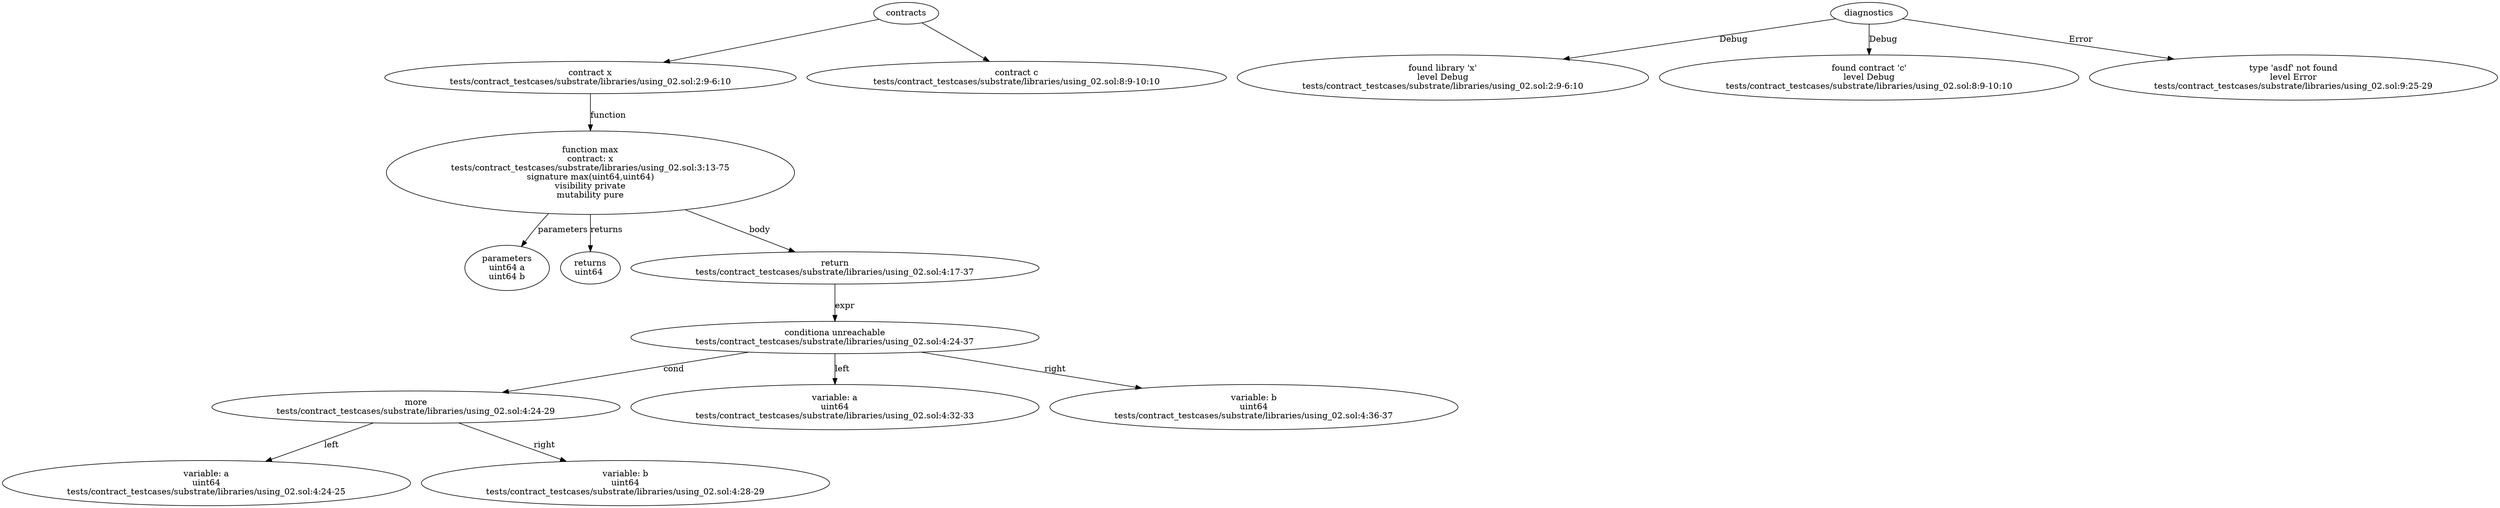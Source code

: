 strict digraph "tests/contract_testcases/substrate/libraries/using_02.sol" {
	contract [label="contract x\ntests/contract_testcases/substrate/libraries/using_02.sol:2:9-6:10"]
	max [label="function max\ncontract: x\ntests/contract_testcases/substrate/libraries/using_02.sol:3:13-75\nsignature max(uint64,uint64)\nvisibility private\nmutability pure"]
	parameters [label="parameters\nuint64 a\nuint64 b"]
	returns [label="returns\nuint64 "]
	return [label="return\ntests/contract_testcases/substrate/libraries/using_02.sol:4:17-37"]
	conditional [label="conditiona unreachable\ntests/contract_testcases/substrate/libraries/using_02.sol:4:24-37"]
	more [label="more\ntests/contract_testcases/substrate/libraries/using_02.sol:4:24-29"]
	variable [label="variable: a\nuint64\ntests/contract_testcases/substrate/libraries/using_02.sol:4:24-25"]
	variable_9 [label="variable: b\nuint64\ntests/contract_testcases/substrate/libraries/using_02.sol:4:28-29"]
	variable_10 [label="variable: a\nuint64\ntests/contract_testcases/substrate/libraries/using_02.sol:4:32-33"]
	variable_11 [label="variable: b\nuint64\ntests/contract_testcases/substrate/libraries/using_02.sol:4:36-37"]
	contract_12 [label="contract c\ntests/contract_testcases/substrate/libraries/using_02.sol:8:9-10:10"]
	diagnostic [label="found library 'x'\nlevel Debug\ntests/contract_testcases/substrate/libraries/using_02.sol:2:9-6:10"]
	diagnostic_15 [label="found contract 'c'\nlevel Debug\ntests/contract_testcases/substrate/libraries/using_02.sol:8:9-10:10"]
	diagnostic_16 [label="type 'asdf' not found\nlevel Error\ntests/contract_testcases/substrate/libraries/using_02.sol:9:25-29"]
	contracts -> contract
	contract -> max [label="function"]
	max -> parameters [label="parameters"]
	max -> returns [label="returns"]
	max -> return [label="body"]
	return -> conditional [label="expr"]
	conditional -> more [label="cond"]
	more -> variable [label="left"]
	more -> variable_9 [label="right"]
	conditional -> variable_10 [label="left"]
	conditional -> variable_11 [label="right"]
	contracts -> contract_12
	diagnostics -> diagnostic [label="Debug"]
	diagnostics -> diagnostic_15 [label="Debug"]
	diagnostics -> diagnostic_16 [label="Error"]
}
